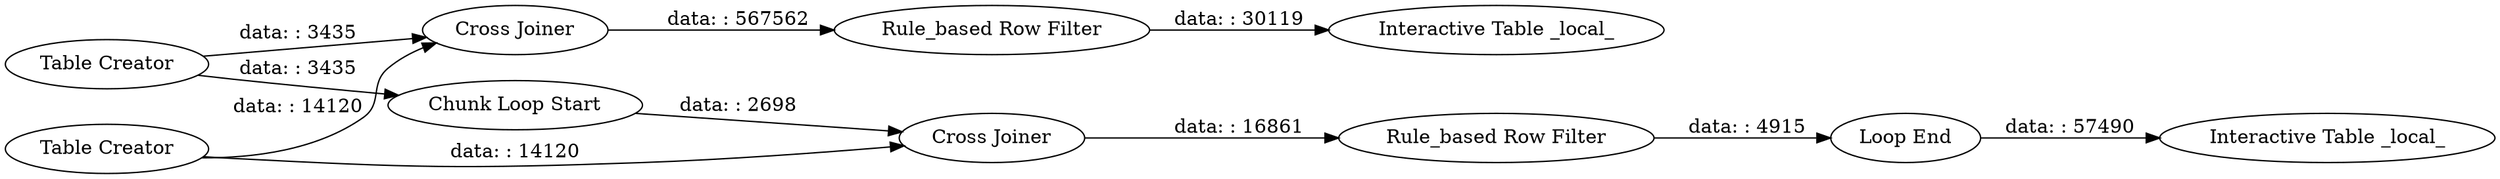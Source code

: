 digraph {
	"-676038479065446963_60" [label="Rule_based Row Filter"]
	"-676038479065446963_62" [label="Loop End"]
	"-676038479065446963_59" [label="Cross Joiner"]
	"-676038479065446963_66" [label="Interactive Table _local_"]
	"-676038479065446963_64" [label="Cross Joiner"]
	"-676038479065446963_57" [label="Table Creator"]
	"-676038479065446963_61" [label="Chunk Loop Start"]
	"-676038479065446963_58" [label="Table Creator"]
	"-676038479065446963_63" [label="Rule_based Row Filter"]
	"-676038479065446963_65" [label="Interactive Table _local_"]
	"-676038479065446963_57" -> "-676038479065446963_59" [label="data: : 3435"]
	"-676038479065446963_57" -> "-676038479065446963_61" [label="data: : 3435"]
	"-676038479065446963_61" -> "-676038479065446963_64" [label="data: : 2698"]
	"-676038479065446963_63" -> "-676038479065446963_62" [label="data: : 4915"]
	"-676038479065446963_58" -> "-676038479065446963_59" [label="data: : 14120"]
	"-676038479065446963_58" -> "-676038479065446963_64" [label="data: : 14120"]
	"-676038479065446963_60" -> "-676038479065446963_65" [label="data: : 30119"]
	"-676038479065446963_64" -> "-676038479065446963_63" [label="data: : 16861"]
	"-676038479065446963_62" -> "-676038479065446963_66" [label="data: : 57490"]
	"-676038479065446963_59" -> "-676038479065446963_60" [label="data: : 567562"]
	rankdir=LR
}
